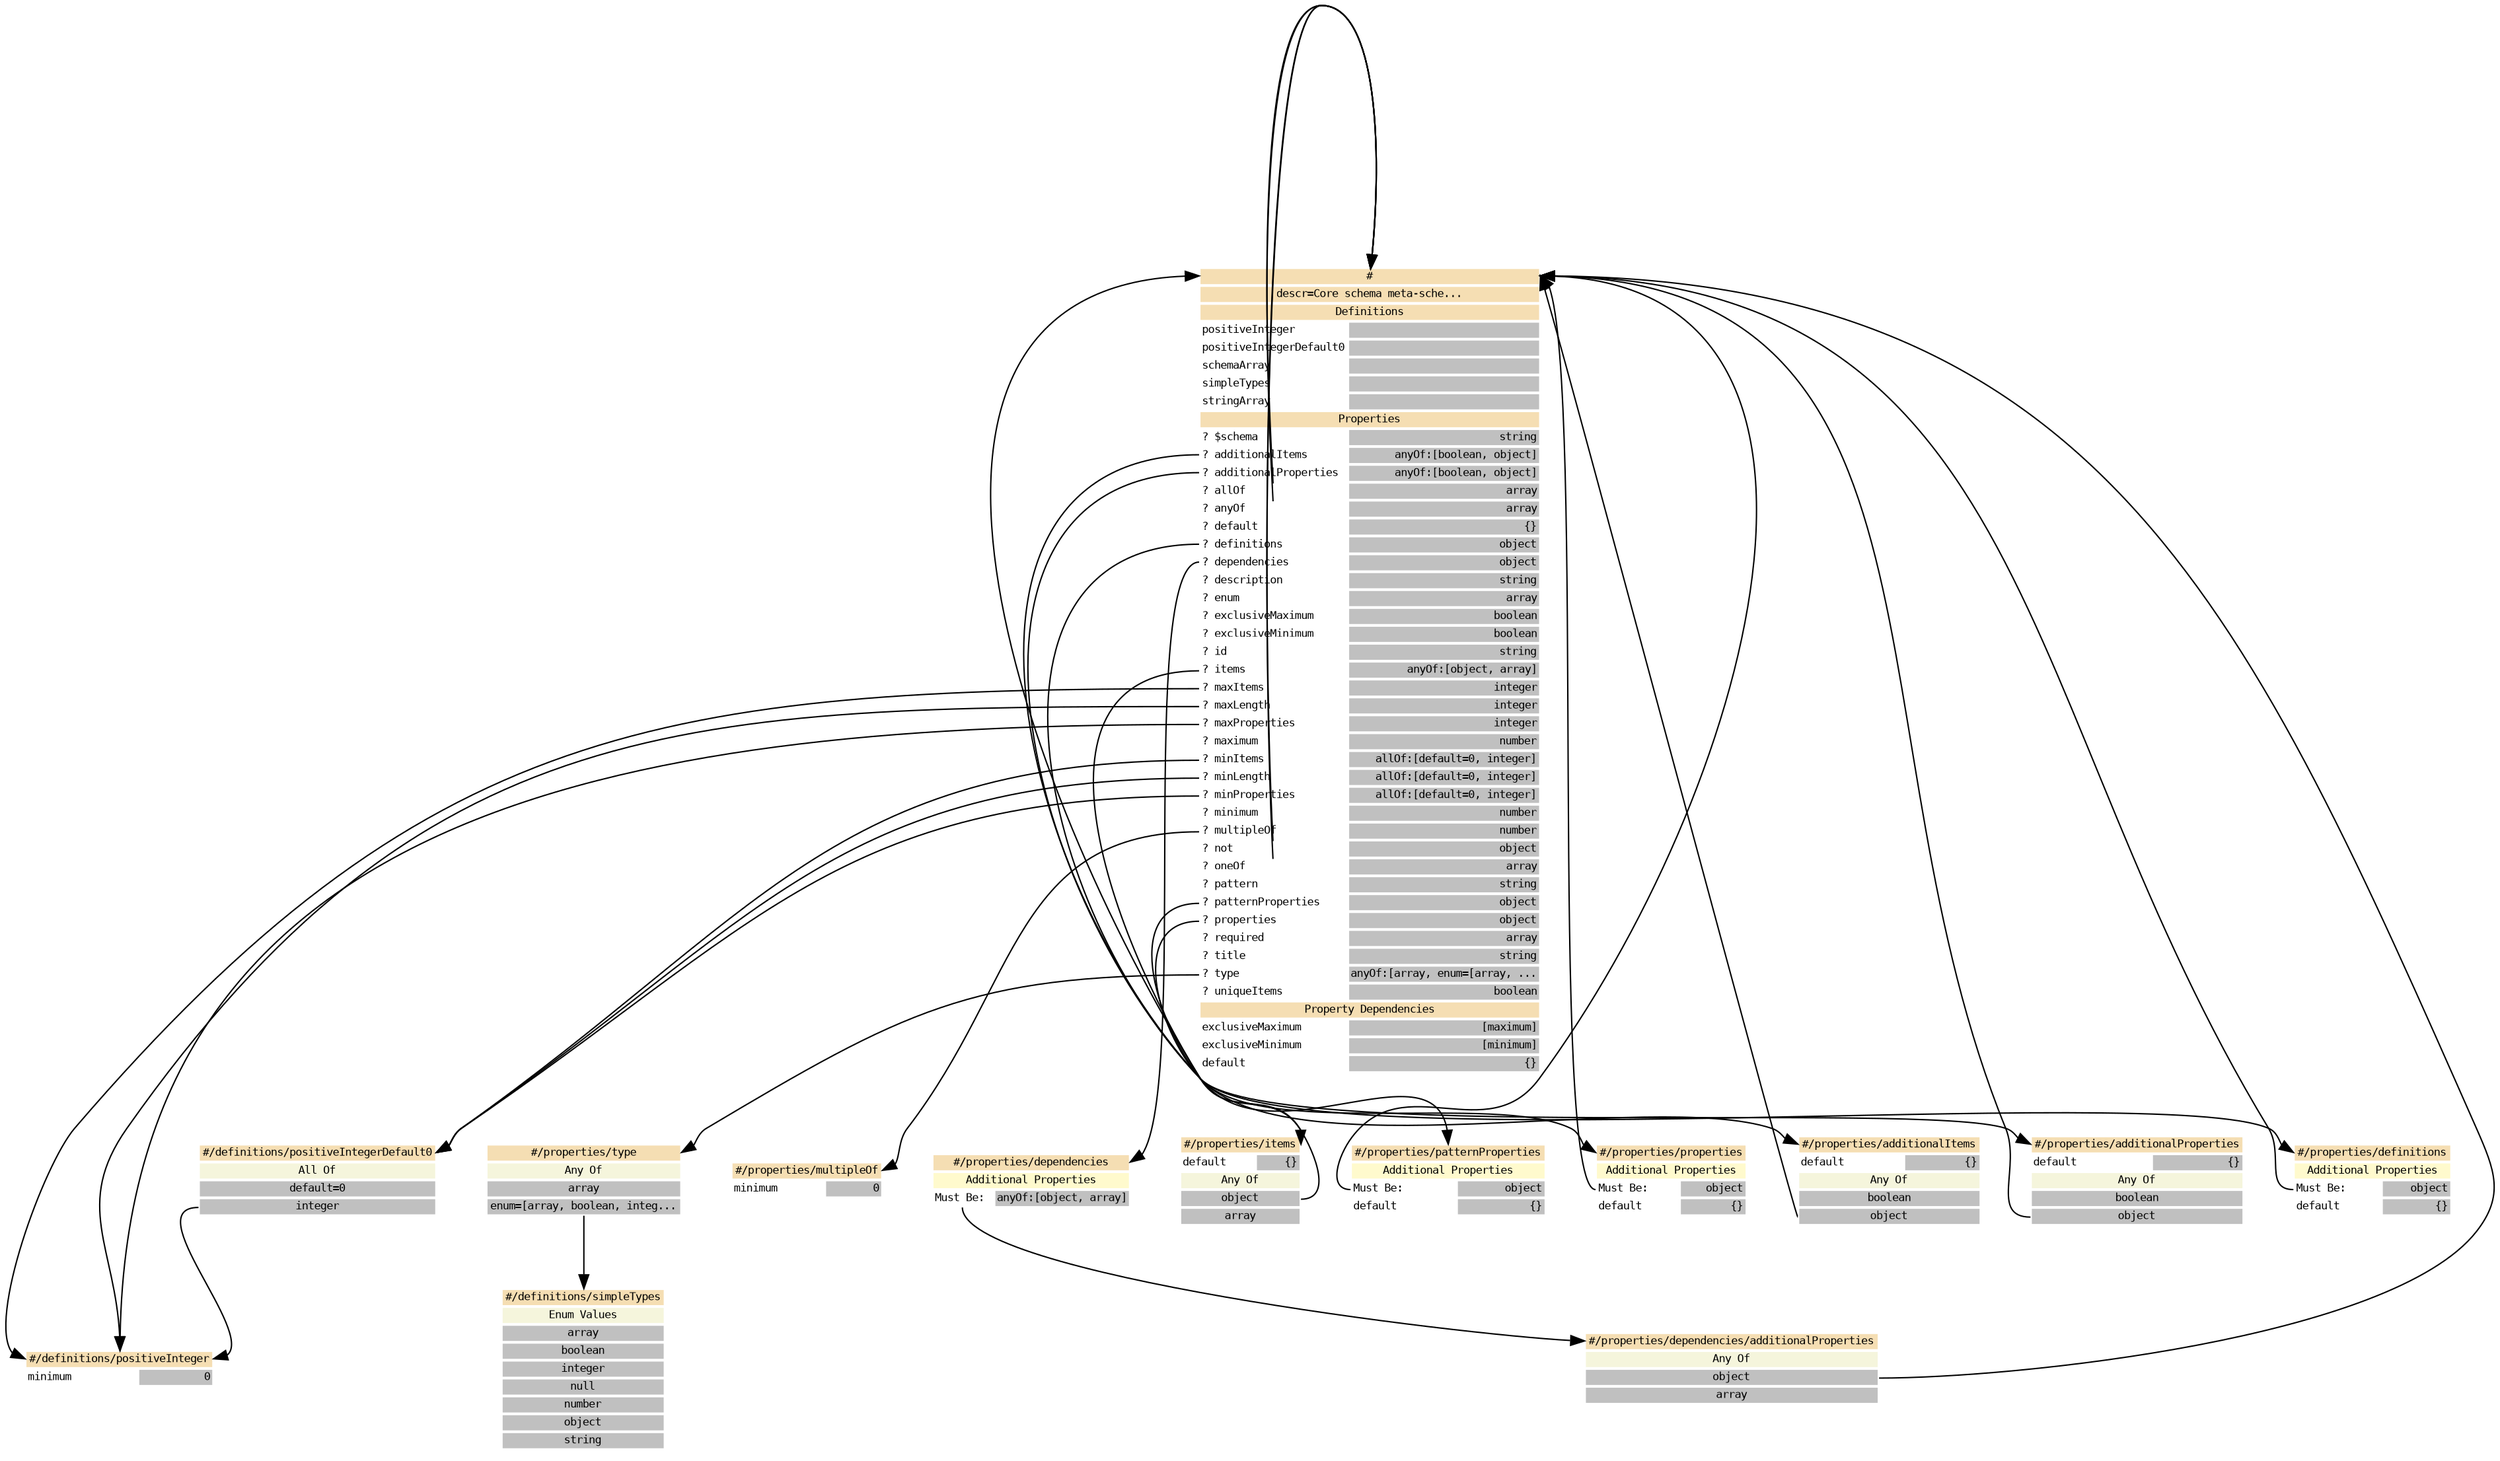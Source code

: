 digraph G {
  fontname = "Bitstream Vera Sans"
  fontsize = 8

  node [
    fontname = "Courier"
    fontsize = 8
    shape = "plaintext"
  ]

  edge [
    fontname = "Bitstream Vera Sans"
    fontsize = 8
  ]

"#" [
label =<
<table border="0" cellborder="0" cellpadding="1" bgcolor="white">
<tr><td bgcolor="wheat" align="center" colspan="2" port="@path"><font color="black">#</font></td></tr>

<tr><td bgcolor="wheat" align="center" colspan="2" port=""><font color="black">descr=Core schema meta-sche...</font></td></tr>
<tr><td bgcolor="wheat" align="center" colspan="2"><font color="black">Definitions</font></td></tr>
<tr><td align="left" port="#@positiveInteger">positiveInteger</td>positiveInteger<td bgcolor="grey" align="right"></td></tr>
<tr><td align="left" port="#@positiveIntegerDefault0">positiveIntegerDefault0</td>positiveIntegerDefault0<td bgcolor="grey" align="right"></td></tr>
<tr><td align="left" port="#@schemaArray">schemaArray</td>schemaArray<td bgcolor="grey" align="right"></td></tr>
<tr><td align="left" port="#@simpleTypes">simpleTypes</td>simpleTypes<td bgcolor="grey" align="right"></td></tr>
<tr><td align="left" port="#@stringArray">stringArray</td>stringArray<td bgcolor="grey" align="right"></td></tr>
<tr><td bgcolor="wheat" align="center" colspan="2" port=""><font color="black">Properties</font></td></tr>
<tr><td align="left" port="@$schema">? $schema</td>? $schema<td bgcolor="grey" align="right">string</td></tr>
<tr><td align="left" port="@additionalItems">? additionalItems</td>? additionalItems<td bgcolor="grey" align="right">anyOf:[boolean, object]</td></tr>
<tr><td align="left" port="@additionalProperties">? additionalProperties</td>? additionalProperties<td bgcolor="grey" align="right">anyOf:[boolean, object]</td></tr>
<tr><td align="left" port="@allOf">? allOf</td>? allOf<td bgcolor="grey" align="right">array</td></tr>
<tr><td align="left" port="@anyOf">? anyOf</td>? anyOf<td bgcolor="grey" align="right">array</td></tr>
<tr><td align="left" port="@default">? default</td>? default<td bgcolor="grey" align="right">{}</td></tr>
<tr><td align="left" port="@definitions">? definitions</td>? definitions<td bgcolor="grey" align="right">object</td></tr>
<tr><td align="left" port="@dependencies">? dependencies</td>? dependencies<td bgcolor="grey" align="right">object</td></tr>
<tr><td align="left" port="@description">? description</td>? description<td bgcolor="grey" align="right">string</td></tr>
<tr><td align="left" port="@enum">? enum</td>? enum<td bgcolor="grey" align="right">array</td></tr>
<tr><td align="left" port="@exclusiveMaximum">? exclusiveMaximum</td>? exclusiveMaximum<td bgcolor="grey" align="right">boolean</td></tr>
<tr><td align="left" port="@exclusiveMinimum">? exclusiveMinimum</td>? exclusiveMinimum<td bgcolor="grey" align="right">boolean</td></tr>
<tr><td align="left" port="@id">? id</td>? id<td bgcolor="grey" align="right">string</td></tr>
<tr><td align="left" port="@items">? items</td>? items<td bgcolor="grey" align="right">anyOf:[object, array]</td></tr>
<tr><td align="left" port="@maxItems">? maxItems</td>? maxItems<td bgcolor="grey" align="right">integer</td></tr>
<tr><td align="left" port="@maxLength">? maxLength</td>? maxLength<td bgcolor="grey" align="right">integer</td></tr>
<tr><td align="left" port="@maxProperties">? maxProperties</td>? maxProperties<td bgcolor="grey" align="right">integer</td></tr>
<tr><td align="left" port="@maximum">? maximum</td>? maximum<td bgcolor="grey" align="right">number</td></tr>
<tr><td align="left" port="@minItems">? minItems</td>? minItems<td bgcolor="grey" align="right">allOf:[default=0, integer]</td></tr>
<tr><td align="left" port="@minLength">? minLength</td>? minLength<td bgcolor="grey" align="right">allOf:[default=0, integer]</td></tr>
<tr><td align="left" port="@minProperties">? minProperties</td>? minProperties<td bgcolor="grey" align="right">allOf:[default=0, integer]</td></tr>
<tr><td align="left" port="@minimum">? minimum</td>? minimum<td bgcolor="grey" align="right">number</td></tr>
<tr><td align="left" port="@multipleOf">? multipleOf</td>? multipleOf<td bgcolor="grey" align="right">number</td></tr>
<tr><td align="left" port="@not">? not</td>? not<td bgcolor="grey" align="right">object</td></tr>
<tr><td align="left" port="@oneOf">? oneOf</td>? oneOf<td bgcolor="grey" align="right">array</td></tr>
<tr><td align="left" port="@pattern">? pattern</td>? pattern<td bgcolor="grey" align="right">string</td></tr>
<tr><td align="left" port="@patternProperties">? patternProperties</td>? patternProperties<td bgcolor="grey" align="right">object</td></tr>
<tr><td align="left" port="@properties">? properties</td>? properties<td bgcolor="grey" align="right">object</td></tr>
<tr><td align="left" port="@required">? required</td>? required<td bgcolor="grey" align="right">array</td></tr>
<tr><td align="left" port="@title">? title</td>? title<td bgcolor="grey" align="right">string</td></tr>
<tr><td align="left" port="@type">? type</td>? type<td bgcolor="grey" align="right">anyOf:[array, enum=[array, ...</td></tr>
<tr><td align="left" port="@uniqueItems">? uniqueItems</td>? uniqueItems<td bgcolor="grey" align="right">boolean</td></tr>
<tr><td bgcolor="wheat" align="center" colspan="2" port=""><font color="black">Property Dependencies</font></td></tr>
<tr><td align="left" port="">exclusiveMaximum</td>exclusiveMaximum<td bgcolor="grey" align="right">[maximum]</td></tr>
<tr><td align="left" port="">exclusiveMinimum</td>exclusiveMinimum<td bgcolor="grey" align="right">[minimum]</td></tr>
<tr><td align="left" port="">default</td>default<td bgcolor="grey" align="right">{}</td></tr>
</table>
>
]
"#/definitions/positiveInteger" [
label =<
<table border="0" cellborder="0" cellpadding="1" bgcolor="white">
<tr><td bgcolor="wheat" align="center" colspan="2" port="@path"><font color="black">#/definitions/positiveInteger</font></td></tr>


<tr><td align="left" port="">minimum</td>minimum<td bgcolor="grey" align="right">0</td></tr>
</table>
>
]
"#/definitions/positiveIntegerDefault0" [
label =<
<table border="0" cellborder="0" cellpadding="1" bgcolor="white">
<tr><td bgcolor="wheat" align="center" colspan="2" port="@path"><font color="black">#/definitions/positiveIntegerDefault0</font></td></tr>


<tr><td bgcolor="beige" align="center" colspan="2" port=""><font color="black">All Of</font></td></tr>
<tr><td bgcolor="grey" align="center" colspan="2" port="0"><font color="black">default=0</font></td></tr>
<tr><td bgcolor="grey" align="center" colspan="2" port="1"><font color="black">integer</font></td></tr>
</table>
>
]
"#/definitions/simpleTypes" [
label =<
<table border="0" cellborder="0" cellpadding="1" bgcolor="white">
<tr><td bgcolor="wheat" align="center" colspan="2" port="@path"><font color="black">#/definitions/simpleTypes</font></td></tr>


<tr><td bgcolor="beige" align="center" colspan="2" port=""><font color="black">Enum Values</font></td></tr>
<tr><td bgcolor="grey" align="center" colspan="2" port=""><font color="black">array</font></td></tr>
<tr><td bgcolor="grey" align="center" colspan="2" port=""><font color="black">boolean</font></td></tr>
<tr><td bgcolor="grey" align="center" colspan="2" port=""><font color="black">integer</font></td></tr>
<tr><td bgcolor="grey" align="center" colspan="2" port=""><font color="black">null</font></td></tr>
<tr><td bgcolor="grey" align="center" colspan="2" port=""><font color="black">number</font></td></tr>
<tr><td bgcolor="grey" align="center" colspan="2" port=""><font color="black">object</font></td></tr>
<tr><td bgcolor="grey" align="center" colspan="2" port=""><font color="black">string</font></td></tr>
</table>
>
]
"#/properties/multipleOf" [
label =<
<table border="0" cellborder="0" cellpadding="1" bgcolor="white">
<tr><td bgcolor="wheat" align="center" colspan="2" port="@path"><font color="black">#/properties/multipleOf</font></td></tr>


<tr><td align="left" port="">minimum</td>minimum<td bgcolor="grey" align="right">0</td></tr>
</table>
>
]
"#/properties/additionalItems" [
label =<
<table border="0" cellborder="0" cellpadding="1" bgcolor="white">
<tr><td bgcolor="wheat" align="center" colspan="2" port="@path"><font color="black">#/properties/additionalItems</font></td></tr>


<tr><td align="left" port="">default</td>default<td bgcolor="grey" align="right">{}</td></tr>
<tr><td bgcolor="beige" align="center" colspan="2" port=""><font color="black">Any Of</font></td></tr>
<tr><td bgcolor="grey" align="center" colspan="2" port="0"><font color="black">boolean</font></td></tr>
<tr><td bgcolor="grey" align="center" colspan="2" port="1"><font color="black">object</font></td></tr>
</table>
>
]
"#/properties/items" [
label =<
<table border="0" cellborder="0" cellpadding="1" bgcolor="white">
<tr><td bgcolor="wheat" align="center" colspan="2" port="@path"><font color="black">#/properties/items</font></td></tr>


<tr><td align="left" port="">default</td>default<td bgcolor="grey" align="right">{}</td></tr>
<tr><td bgcolor="beige" align="center" colspan="2" port=""><font color="black">Any Of</font></td></tr>
<tr><td bgcolor="grey" align="center" colspan="2" port="0"><font color="black">object</font></td></tr>
<tr><td bgcolor="grey" align="center" colspan="2" port="1"><font color="black">array</font></td></tr>
</table>
>
]
"#/properties/additionalProperties" [
label =<
<table border="0" cellborder="0" cellpadding="1" bgcolor="white">
<tr><td bgcolor="wheat" align="center" colspan="2" port="@path"><font color="black">#/properties/additionalProperties</font></td></tr>


<tr><td align="left" port="">default</td>default<td bgcolor="grey" align="right">{}</td></tr>
<tr><td bgcolor="beige" align="center" colspan="2" port=""><font color="black">Any Of</font></td></tr>
<tr><td bgcolor="grey" align="center" colspan="2" port="0"><font color="black">boolean</font></td></tr>
<tr><td bgcolor="grey" align="center" colspan="2" port="1"><font color="black">object</font></td></tr>
</table>
>
]
"#/properties/definitions" [
label =<
<table border="0" cellborder="0" cellpadding="1" bgcolor="white">
<tr><td bgcolor="wheat" align="center" colspan="2" port="@path"><font color="black">#/properties/definitions</font></td></tr>


<tr><td bgcolor="lemonchiffon" align="center" colspan="2" port=""><font color="black">Additional Properties</font></td></tr>
<tr><td align="left" port="mustBe">Must Be: </td>Must Be: <td bgcolor="grey" align="right">object</td></tr>
<tr><td align="left" port="">default</td>default<td bgcolor="grey" align="right">{}</td></tr>
</table>
>
]
"#/properties/properties" [
label =<
<table border="0" cellborder="0" cellpadding="1" bgcolor="white">
<tr><td bgcolor="wheat" align="center" colspan="2" port="@path"><font color="black">#/properties/properties</font></td></tr>


<tr><td bgcolor="lemonchiffon" align="center" colspan="2" port=""><font color="black">Additional Properties</font></td></tr>
<tr><td align="left" port="mustBe">Must Be: </td>Must Be: <td bgcolor="grey" align="right">object</td></tr>
<tr><td align="left" port="">default</td>default<td bgcolor="grey" align="right">{}</td></tr>
</table>
>
]
"#/properties/patternProperties" [
label =<
<table border="0" cellborder="0" cellpadding="1" bgcolor="white">
<tr><td bgcolor="wheat" align="center" colspan="2" port="@path"><font color="black">#/properties/patternProperties</font></td></tr>


<tr><td bgcolor="lemonchiffon" align="center" colspan="2" port=""><font color="black">Additional Properties</font></td></tr>
<tr><td align="left" port="mustBe">Must Be: </td>Must Be: <td bgcolor="grey" align="right">object</td></tr>
<tr><td align="left" port="">default</td>default<td bgcolor="grey" align="right">{}</td></tr>
</table>
>
]
"#/properties/dependencies/additionalProperties" [
label =<
<table border="0" cellborder="0" cellpadding="1" bgcolor="white">
<tr><td bgcolor="wheat" align="center" colspan="2" port="@path"><font color="black">#/properties/dependencies/additionalProperties</font></td></tr>


<tr><td bgcolor="beige" align="center" colspan="2" port=""><font color="black">Any Of</font></td></tr>
<tr><td bgcolor="grey" align="center" colspan="2" port="0"><font color="black">object</font></td></tr>
<tr><td bgcolor="grey" align="center" colspan="2" port="1"><font color="black">array</font></td></tr>
</table>
>
]
"#/properties/dependencies" [
label =<
<table border="0" cellborder="0" cellpadding="1" bgcolor="white">
<tr><td bgcolor="wheat" align="center" colspan="2" port="@path"><font color="black">#/properties/dependencies</font></td></tr>


<tr><td bgcolor="lemonchiffon" align="center" colspan="2" port=""><font color="black">Additional Properties</font></td></tr>
<tr><td align="left" port="mustBe">Must Be: </td>Must Be: <td bgcolor="grey" align="right">anyOf:[object, array]</td></tr>
</table>
>
]
"#/properties/type" [
label =<
<table border="0" cellborder="0" cellpadding="1" bgcolor="white">
<tr><td bgcolor="wheat" align="center" colspan="2" port="@path"><font color="black">#/properties/type</font></td></tr>


<tr><td bgcolor="beige" align="center" colspan="2" port=""><font color="black">Any Of</font></td></tr>
<tr><td bgcolor="grey" align="center" colspan="2" port="0"><font color="black">array</font></td></tr>
<tr><td bgcolor="grey" align="center" colspan="2" port="1"><font color="black">enum=[array, boolean, integ...</font></td></tr>
</table>
>
]
"#":"@additionalItems" -> "#/properties/additionalItems":"@path";
"#":"@additionalProperties" -> "#/properties/additionalProperties":"@path";
"#":"@allOf" -> "#":"@path";
"#":"@anyOf" -> "#":"@path";
"#":"@definitions" -> "#/properties/definitions":"@path";
"#":"@dependencies" -> "#/properties/dependencies":"@path";
"#":"@items" -> "#/properties/items":"@path";
"#":"@maxItems" -> "#/definitions/positiveInteger":"@path";
"#":"@maxLength" -> "#/definitions/positiveInteger":"@path";
"#":"@maxProperties" -> "#/definitions/positiveInteger":"@path";
"#":"@minItems" -> "#/definitions/positiveIntegerDefault0":"@path";
"#":"@minLength" -> "#/definitions/positiveIntegerDefault0":"@path";
"#":"@minProperties" -> "#/definitions/positiveIntegerDefault0":"@path";
"#":"@multipleOf" -> "#/properties/multipleOf":"@path";
"#":"@not" -> "#":"@path";
"#":"@oneOf" -> "#":"@path";
"#":"@patternProperties" -> "#/properties/patternProperties":"@path";
"#":"@properties" -> "#/properties/properties":"@path";
"#":"@type" -> "#/properties/type":"@path";
"#/definitions/positiveIntegerDefault0":"1" -> "#/definitions/positiveInteger":"@path";
"#/properties/additionalItems":"1" -> "#":"@path";
"#/properties/items":"0" -> "#":"@path";
"#/properties/additionalProperties":"1" -> "#":"@path";
"#/properties/definitions":"mustBe" -> "#":"@path";
"#/properties/properties":"mustBe" -> "#":"@path";
"#/properties/patternProperties":"mustBe" -> "#":"@path";
"#/properties/dependencies/additionalProperties":"0" -> "#":"@path";
"#/properties/dependencies":"mustBe" -> "#/properties/dependencies/additionalProperties":"@path";
"#/properties/type":"1" -> "#/definitions/simpleTypes":"@path";


}

